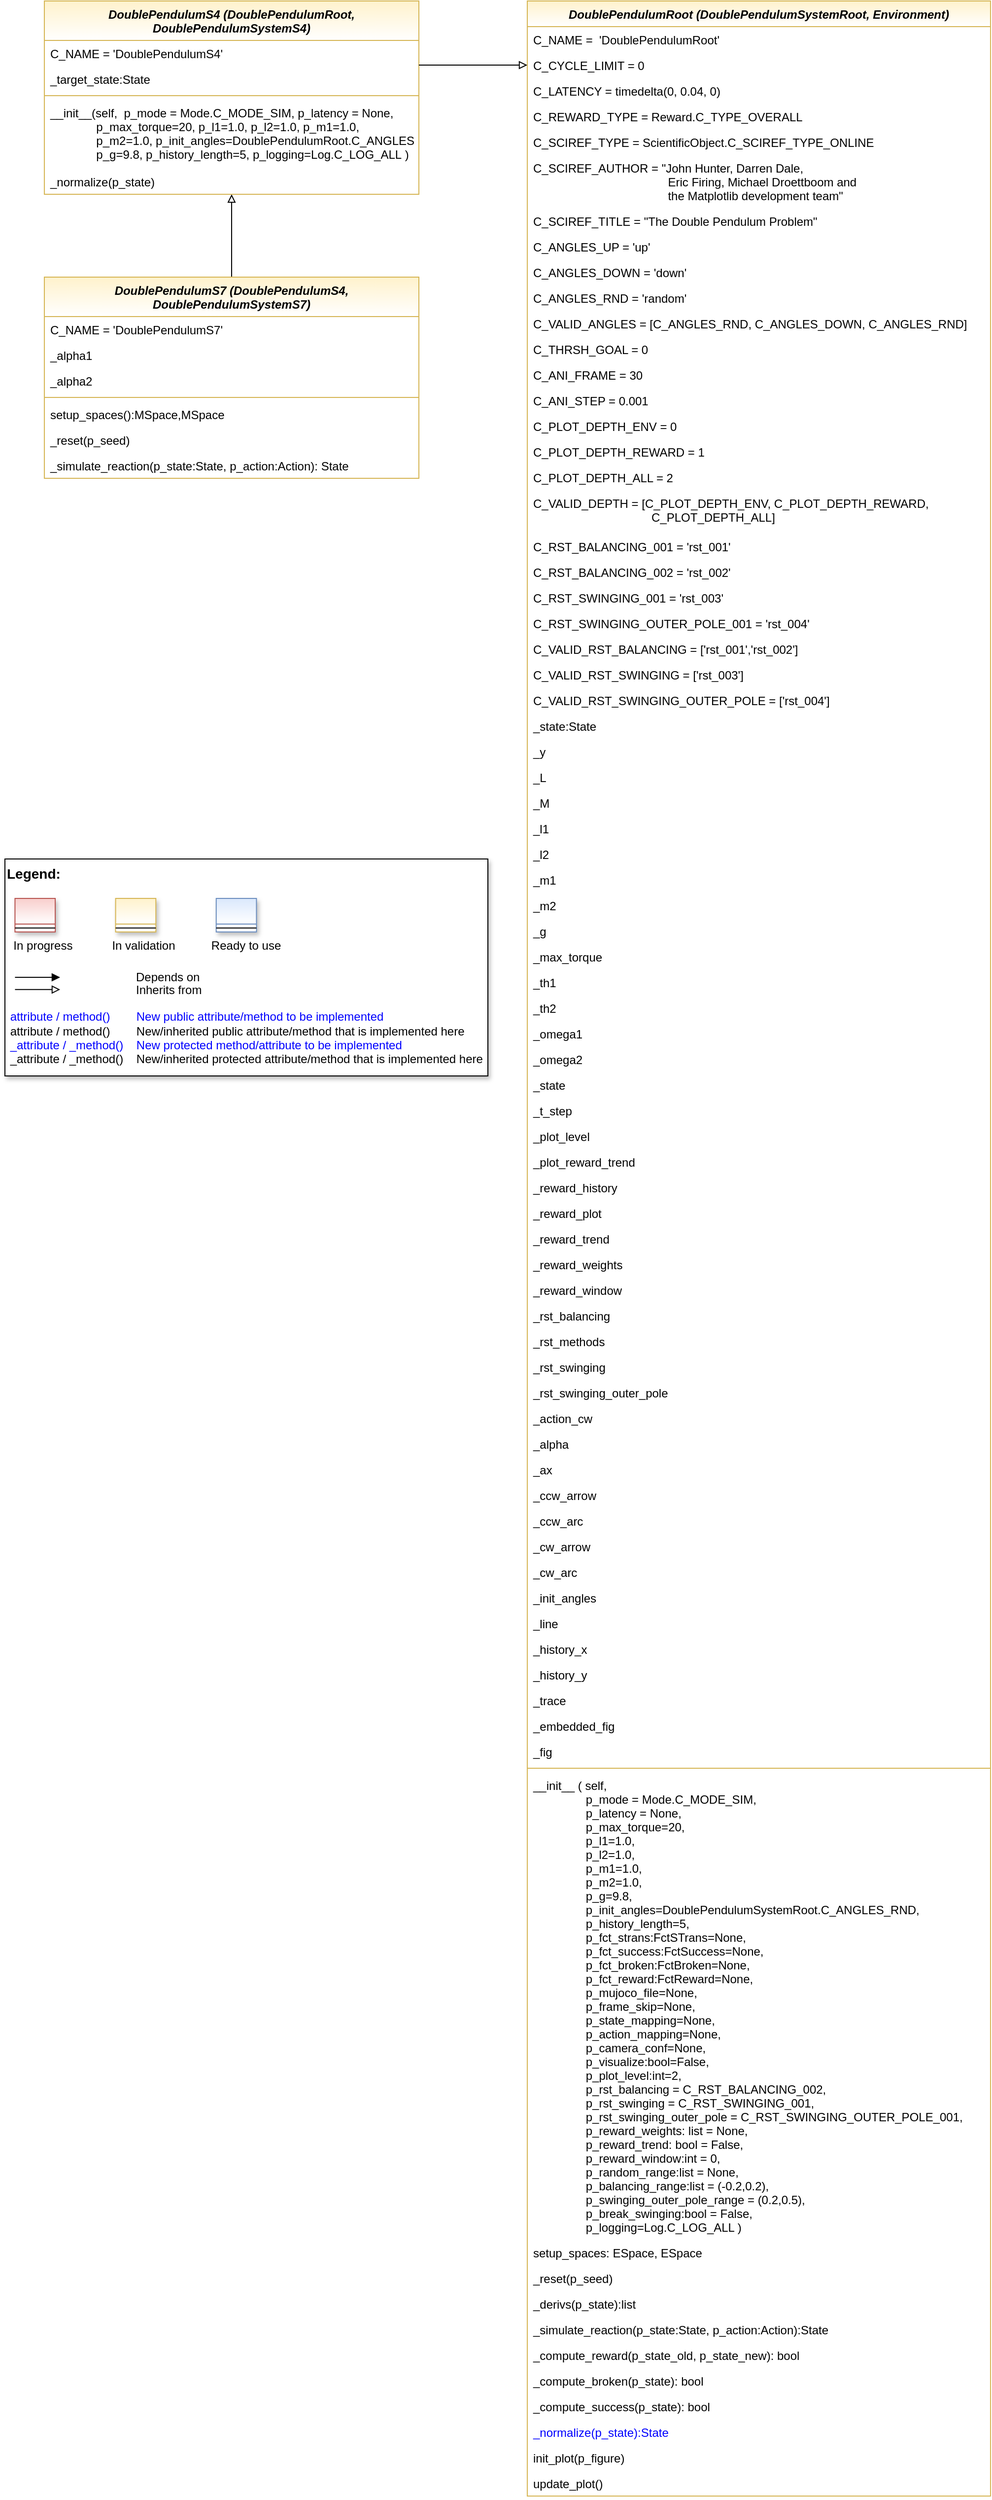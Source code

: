 <mxfile version="20.2.3" type="device"><diagram id="C5RBs43oDa-KdzZeNtuy" name="Page-1"><mxGraphModel dx="1597" dy="986" grid="1" gridSize="10" guides="1" tooltips="1" connect="1" arrows="1" fold="1" page="1" pageScale="1" pageWidth="3300" pageHeight="4681" math="0" shadow="0"><root><mxCell id="WIyWlLk6GJQsqaUBKTNV-0"/><mxCell id="WIyWlLk6GJQsqaUBKTNV-1" parent="WIyWlLk6GJQsqaUBKTNV-0"/><mxCell id="ccFB_he0ZrMQWp5bGhnI-62" value="DoublePendulumRoot (DoublePendulumSystemRoot, Environment)" style="swimlane;fontStyle=3;align=center;verticalAlign=top;childLayout=stackLayout;horizontal=1;startSize=26;horizontalStack=0;resizeParent=1;resizeLast=0;collapsible=1;marginBottom=0;rounded=0;shadow=0;strokeWidth=1;fillColor=#fff2cc;strokeColor=#d6b656;swimlaneFillColor=default;gradientColor=#FFFFFF;" parent="WIyWlLk6GJQsqaUBKTNV-1" vertex="1"><mxGeometry x="1000" y="120" width="470" height="2530" as="geometry"><mxRectangle x="550" y="140" width="160" height="26" as="alternateBounds"/></mxGeometry></mxCell><mxCell id="ccFB_he0ZrMQWp5bGhnI-63" value="C_NAME =  'DoublePendulumRoot'" style="text;align=left;verticalAlign=top;spacingLeft=4;spacingRight=4;overflow=hidden;rotatable=0;points=[[0,0.5],[1,0.5]];portConstraint=eastwest;" parent="ccFB_he0ZrMQWp5bGhnI-62" vertex="1"><mxGeometry y="26" width="470" height="26" as="geometry"/></mxCell><mxCell id="ccFB_he0ZrMQWp5bGhnI-66" value="C_CYCLE_LIMIT = 0" style="text;align=left;verticalAlign=top;spacingLeft=4;spacingRight=4;overflow=hidden;rotatable=0;points=[[0,0.5],[1,0.5]];portConstraint=eastwest;rounded=0;shadow=0;html=0;" parent="ccFB_he0ZrMQWp5bGhnI-62" vertex="1"><mxGeometry y="52" width="470" height="26" as="geometry"/></mxCell><mxCell id="ccFB_he0ZrMQWp5bGhnI-65" value="C_LATENCY = timedelta(0, 0.04, 0)" style="text;align=left;verticalAlign=top;spacingLeft=4;spacingRight=4;overflow=hidden;rotatable=0;points=[[0,0.5],[1,0.5]];portConstraint=eastwest;rounded=0;shadow=0;html=0;" parent="ccFB_he0ZrMQWp5bGhnI-62" vertex="1"><mxGeometry y="78" width="470" height="26" as="geometry"/></mxCell><mxCell id="5pIJqvF4fLhYndthGk-I-7" value="C_REWARD_TYPE = Reward.C_TYPE_OVERALL" style="text;align=left;verticalAlign=top;spacingLeft=4;spacingRight=4;overflow=hidden;rotatable=0;points=[[0,0.5],[1,0.5]];portConstraint=eastwest;rounded=0;shadow=0;html=0;" parent="ccFB_he0ZrMQWp5bGhnI-62" vertex="1"><mxGeometry y="104" width="470" height="26" as="geometry"/></mxCell><mxCell id="ccFB_he0ZrMQWp5bGhnI-67" value="C_SCIREF_TYPE = ScientificObject.C_SCIREF_TYPE_ONLINE" style="text;align=left;verticalAlign=top;spacingLeft=4;spacingRight=4;overflow=hidden;rotatable=0;points=[[0,0.5],[1,0.5]];portConstraint=eastwest;rounded=0;shadow=0;html=0;" parent="ccFB_he0ZrMQWp5bGhnI-62" vertex="1"><mxGeometry y="130" width="470" height="26" as="geometry"/></mxCell><mxCell id="ccFB_he0ZrMQWp5bGhnI-68" value="C_SCIREF_AUTHOR = &quot;John Hunter, Darren Dale, &#10;                                         Eric Firing, Michael Droettboom and &#10;                                         the Matplotlib development team&quot;" style="text;align=left;verticalAlign=top;spacingLeft=4;spacingRight=4;overflow=hidden;rotatable=0;points=[[0,0.5],[1,0.5]];portConstraint=eastwest;rounded=0;shadow=0;html=0;" parent="ccFB_he0ZrMQWp5bGhnI-62" vertex="1"><mxGeometry y="156" width="470" height="54" as="geometry"/></mxCell><mxCell id="ccFB_he0ZrMQWp5bGhnI-69" value="C_SCIREF_TITLE = &quot;The Double Pendulum Problem&quot;&#10;" style="text;align=left;verticalAlign=top;spacingLeft=4;spacingRight=4;overflow=hidden;rotatable=0;points=[[0,0.5],[1,0.5]];portConstraint=eastwest;rounded=0;shadow=0;html=0;" parent="ccFB_he0ZrMQWp5bGhnI-62" vertex="1"><mxGeometry y="210" width="470" height="26" as="geometry"/></mxCell><mxCell id="nwzjcRNfCZmFu2Z8Fq_s-48" value="C_ANGLES_UP = 'up'&#10;" style="text;align=left;verticalAlign=top;spacingLeft=4;spacingRight=4;overflow=hidden;rotatable=0;points=[[0,0.5],[1,0.5]];portConstraint=eastwest;rounded=0;shadow=0;html=0;" parent="ccFB_he0ZrMQWp5bGhnI-62" vertex="1"><mxGeometry y="236" width="470" height="26" as="geometry"/></mxCell><mxCell id="nwzjcRNfCZmFu2Z8Fq_s-50" value="C_ANGLES_DOWN = 'down'&#10;" style="text;align=left;verticalAlign=top;spacingLeft=4;spacingRight=4;overflow=hidden;rotatable=0;points=[[0,0.5],[1,0.5]];portConstraint=eastwest;rounded=0;shadow=0;html=0;" parent="ccFB_he0ZrMQWp5bGhnI-62" vertex="1"><mxGeometry y="262" width="470" height="26" as="geometry"/></mxCell><mxCell id="nwzjcRNfCZmFu2Z8Fq_s-51" value="C_ANGLES_RND = 'random'&#10;" style="text;align=left;verticalAlign=top;spacingLeft=4;spacingRight=4;overflow=hidden;rotatable=0;points=[[0,0.5],[1,0.5]];portConstraint=eastwest;rounded=0;shadow=0;html=0;" parent="ccFB_he0ZrMQWp5bGhnI-62" vertex="1"><mxGeometry y="288" width="470" height="26" as="geometry"/></mxCell><mxCell id="ccFB_he0ZrMQWp5bGhnI-71" value="C_VALID_ANGLES = [C_ANGLES_RND, C_ANGLES_DOWN, C_ANGLES_RND]&#10;" style="text;align=left;verticalAlign=top;spacingLeft=4;spacingRight=4;overflow=hidden;rotatable=0;points=[[0,0.5],[1,0.5]];portConstraint=eastwest;rounded=0;shadow=0;html=0;" parent="ccFB_he0ZrMQWp5bGhnI-62" vertex="1"><mxGeometry y="314" width="470" height="26" as="geometry"/></mxCell><mxCell id="nwzjcRNfCZmFu2Z8Fq_s-53" value="C_THRSH_GOAL = 0" style="text;align=left;verticalAlign=top;spacingLeft=4;spacingRight=4;overflow=hidden;rotatable=0;points=[[0,0.5],[1,0.5]];portConstraint=eastwest;rounded=0;shadow=0;html=0;" parent="ccFB_he0ZrMQWp5bGhnI-62" vertex="1"><mxGeometry y="340" width="470" height="26" as="geometry"/></mxCell><mxCell id="5pIJqvF4fLhYndthGk-I-2" value="C_ANI_FRAME = 30" style="text;align=left;verticalAlign=top;spacingLeft=4;spacingRight=4;overflow=hidden;rotatable=0;points=[[0,0.5],[1,0.5]];portConstraint=eastwest;rounded=0;shadow=0;html=0;" parent="ccFB_he0ZrMQWp5bGhnI-62" vertex="1"><mxGeometry y="366" width="470" height="26" as="geometry"/></mxCell><mxCell id="5pIJqvF4fLhYndthGk-I-1" value="C_ANI_STEP = 0.001" style="text;align=left;verticalAlign=top;spacingLeft=4;spacingRight=4;overflow=hidden;rotatable=0;points=[[0,0.5],[1,0.5]];portConstraint=eastwest;rounded=0;shadow=0;html=0;" parent="ccFB_he0ZrMQWp5bGhnI-62" vertex="1"><mxGeometry y="392" width="470" height="26" as="geometry"/></mxCell><mxCell id="fp5dHbNyBkfoX1FUt__m-1" value="C_PLOT_DEPTH_ENV    = 0" style="text;align=left;verticalAlign=top;spacingLeft=4;spacingRight=4;overflow=hidden;rotatable=0;points=[[0,0.5],[1,0.5]];portConstraint=eastwest;rounded=0;shadow=0;html=0;" vertex="1" parent="ccFB_he0ZrMQWp5bGhnI-62"><mxGeometry y="418" width="470" height="26" as="geometry"/></mxCell><mxCell id="fp5dHbNyBkfoX1FUt__m-4" value="C_PLOT_DEPTH_REWARD = 1" style="text;align=left;verticalAlign=top;spacingLeft=4;spacingRight=4;overflow=hidden;rotatable=0;points=[[0,0.5],[1,0.5]];portConstraint=eastwest;rounded=0;shadow=0;html=0;" vertex="1" parent="ccFB_he0ZrMQWp5bGhnI-62"><mxGeometry y="444" width="470" height="26" as="geometry"/></mxCell><mxCell id="fp5dHbNyBkfoX1FUt__m-5" value="C_PLOT_DEPTH_ALL    = 2" style="text;align=left;verticalAlign=top;spacingLeft=4;spacingRight=4;overflow=hidden;rotatable=0;points=[[0,0.5],[1,0.5]];portConstraint=eastwest;rounded=0;shadow=0;html=0;" vertex="1" parent="ccFB_he0ZrMQWp5bGhnI-62"><mxGeometry y="470" width="470" height="26" as="geometry"/></mxCell><mxCell id="fp5dHbNyBkfoX1FUt__m-6" value="C_VALID_DEPTH       = [C_PLOT_DEPTH_ENV, C_PLOT_DEPTH_REWARD,                                     C_PLOT_DEPTH_ALL]" style="text;align=left;verticalAlign=top;spacingLeft=4;spacingRight=4;overflow=hidden;rotatable=0;points=[[0,0.5],[1,0.5]];portConstraint=eastwest;rounded=0;shadow=0;html=0;whiteSpace=wrap;" vertex="1" parent="ccFB_he0ZrMQWp5bGhnI-62"><mxGeometry y="496" width="470" height="44" as="geometry"/></mxCell><mxCell id="fp5dHbNyBkfoX1FUt__m-7" value="C_RST_BALANCING_001 = 'rst_001'" style="text;align=left;verticalAlign=top;spacingLeft=4;spacingRight=4;overflow=hidden;rotatable=0;points=[[0,0.5],[1,0.5]];portConstraint=eastwest;rounded=0;shadow=0;html=0;" vertex="1" parent="ccFB_he0ZrMQWp5bGhnI-62"><mxGeometry y="540" width="470" height="26" as="geometry"/></mxCell><mxCell id="fp5dHbNyBkfoX1FUt__m-8" value="C_RST_BALANCING_002 = 'rst_002'" style="text;align=left;verticalAlign=top;spacingLeft=4;spacingRight=4;overflow=hidden;rotatable=0;points=[[0,0.5],[1,0.5]];portConstraint=eastwest;rounded=0;shadow=0;html=0;" vertex="1" parent="ccFB_he0ZrMQWp5bGhnI-62"><mxGeometry y="566" width="470" height="26" as="geometry"/></mxCell><mxCell id="fp5dHbNyBkfoX1FUt__m-9" value="C_RST_SWINGING_001  = 'rst_003'" style="text;align=left;verticalAlign=top;spacingLeft=4;spacingRight=4;overflow=hidden;rotatable=0;points=[[0,0.5],[1,0.5]];portConstraint=eastwest;rounded=0;shadow=0;html=0;" vertex="1" parent="ccFB_he0ZrMQWp5bGhnI-62"><mxGeometry y="592" width="470" height="26" as="geometry"/></mxCell><mxCell id="fp5dHbNyBkfoX1FUt__m-10" value="C_RST_SWINGING_OUTER_POLE_001 = 'rst_004'" style="text;align=left;verticalAlign=top;spacingLeft=4;spacingRight=4;overflow=hidden;rotatable=0;points=[[0,0.5],[1,0.5]];portConstraint=eastwest;rounded=0;shadow=0;html=0;" vertex="1" parent="ccFB_he0ZrMQWp5bGhnI-62"><mxGeometry y="618" width="470" height="26" as="geometry"/></mxCell><mxCell id="fp5dHbNyBkfoX1FUt__m-11" value="C_VALID_RST_BALANCING = ['rst_001','rst_002']" style="text;align=left;verticalAlign=top;spacingLeft=4;spacingRight=4;overflow=hidden;rotatable=0;points=[[0,0.5],[1,0.5]];portConstraint=eastwest;rounded=0;shadow=0;html=0;" vertex="1" parent="ccFB_he0ZrMQWp5bGhnI-62"><mxGeometry y="644" width="470" height="26" as="geometry"/></mxCell><mxCell id="fp5dHbNyBkfoX1FUt__m-12" value="C_VALID_RST_SWINGING = ['rst_003']" style="text;align=left;verticalAlign=top;spacingLeft=4;spacingRight=4;overflow=hidden;rotatable=0;points=[[0,0.5],[1,0.5]];portConstraint=eastwest;rounded=0;shadow=0;html=0;" vertex="1" parent="ccFB_he0ZrMQWp5bGhnI-62"><mxGeometry y="670" width="470" height="26" as="geometry"/></mxCell><mxCell id="fp5dHbNyBkfoX1FUt__m-13" value="C_VALID_RST_SWINGING_OUTER_POLE = ['rst_004']" style="text;align=left;verticalAlign=top;spacingLeft=4;spacingRight=4;overflow=hidden;rotatable=0;points=[[0,0.5],[1,0.5]];portConstraint=eastwest;rounded=0;shadow=0;html=0;" vertex="1" parent="ccFB_he0ZrMQWp5bGhnI-62"><mxGeometry y="696" width="470" height="26" as="geometry"/></mxCell><mxCell id="p4nnRTl-P92bqfLUN5ci-5" value="_state:State" style="text;align=left;verticalAlign=top;spacingLeft=4;spacingRight=4;overflow=hidden;rotatable=0;points=[[0,0.5],[1,0.5]];portConstraint=eastwest;rounded=0;shadow=0;html=0;" parent="ccFB_he0ZrMQWp5bGhnI-62" vertex="1"><mxGeometry y="722" width="470" height="26" as="geometry"/></mxCell><mxCell id="p4nnRTl-P92bqfLUN5ci-6" value="_y" style="text;align=left;verticalAlign=top;spacingLeft=4;spacingRight=4;overflow=hidden;rotatable=0;points=[[0,0.5],[1,0.5]];portConstraint=eastwest;rounded=0;shadow=0;html=0;" parent="ccFB_he0ZrMQWp5bGhnI-62" vertex="1"><mxGeometry y="748" width="470" height="26" as="geometry"/></mxCell><mxCell id="nwzjcRNfCZmFu2Z8Fq_s-2" value="_L" style="text;align=left;verticalAlign=top;spacingLeft=4;spacingRight=4;overflow=hidden;rotatable=0;points=[[0,0.5],[1,0.5]];portConstraint=eastwest;rounded=0;shadow=0;html=0;" parent="ccFB_he0ZrMQWp5bGhnI-62" vertex="1"><mxGeometry y="774" width="470" height="26" as="geometry"/></mxCell><mxCell id="nwzjcRNfCZmFu2Z8Fq_s-3" value="_M" style="text;align=left;verticalAlign=top;spacingLeft=4;spacingRight=4;overflow=hidden;rotatable=0;points=[[0,0.5],[1,0.5]];portConstraint=eastwest;rounded=0;shadow=0;html=0;" parent="ccFB_he0ZrMQWp5bGhnI-62" vertex="1"><mxGeometry y="800" width="470" height="26" as="geometry"/></mxCell><mxCell id="nwzjcRNfCZmFu2Z8Fq_s-5" value="_l1" style="text;align=left;verticalAlign=top;spacingLeft=4;spacingRight=4;overflow=hidden;rotatable=0;points=[[0,0.5],[1,0.5]];portConstraint=eastwest;rounded=0;shadow=0;html=0;" parent="ccFB_he0ZrMQWp5bGhnI-62" vertex="1"><mxGeometry y="826" width="470" height="26" as="geometry"/></mxCell><mxCell id="nwzjcRNfCZmFu2Z8Fq_s-4" value="_l2" style="text;align=left;verticalAlign=top;spacingLeft=4;spacingRight=4;overflow=hidden;rotatable=0;points=[[0,0.5],[1,0.5]];portConstraint=eastwest;rounded=0;shadow=0;html=0;" parent="ccFB_he0ZrMQWp5bGhnI-62" vertex="1"><mxGeometry y="852" width="470" height="26" as="geometry"/></mxCell><mxCell id="nwzjcRNfCZmFu2Z8Fq_s-7" value="_m1" style="text;align=left;verticalAlign=top;spacingLeft=4;spacingRight=4;overflow=hidden;rotatable=0;points=[[0,0.5],[1,0.5]];portConstraint=eastwest;rounded=0;shadow=0;html=0;" parent="ccFB_he0ZrMQWp5bGhnI-62" vertex="1"><mxGeometry y="878" width="470" height="26" as="geometry"/></mxCell><mxCell id="nwzjcRNfCZmFu2Z8Fq_s-8" value="_m2" style="text;align=left;verticalAlign=top;spacingLeft=4;spacingRight=4;overflow=hidden;rotatable=0;points=[[0,0.5],[1,0.5]];portConstraint=eastwest;rounded=0;shadow=0;html=0;" parent="ccFB_he0ZrMQWp5bGhnI-62" vertex="1"><mxGeometry y="904" width="470" height="26" as="geometry"/></mxCell><mxCell id="nwzjcRNfCZmFu2Z8Fq_s-9" value="_g" style="text;align=left;verticalAlign=top;spacingLeft=4;spacingRight=4;overflow=hidden;rotatable=0;points=[[0,0.5],[1,0.5]];portConstraint=eastwest;rounded=0;shadow=0;html=0;" parent="ccFB_he0ZrMQWp5bGhnI-62" vertex="1"><mxGeometry y="930" width="470" height="26" as="geometry"/></mxCell><mxCell id="nwzjcRNfCZmFu2Z8Fq_s-10" value="_max_torque" style="text;align=left;verticalAlign=top;spacingLeft=4;spacingRight=4;overflow=hidden;rotatable=0;points=[[0,0.5],[1,0.5]];portConstraint=eastwest;rounded=0;shadow=0;html=0;" parent="ccFB_he0ZrMQWp5bGhnI-62" vertex="1"><mxGeometry y="956" width="470" height="26" as="geometry"/></mxCell><mxCell id="nwzjcRNfCZmFu2Z8Fq_s-11" value="_th1" style="text;align=left;verticalAlign=top;spacingLeft=4;spacingRight=4;overflow=hidden;rotatable=0;points=[[0,0.5],[1,0.5]];portConstraint=eastwest;rounded=0;shadow=0;html=0;" parent="ccFB_he0ZrMQWp5bGhnI-62" vertex="1"><mxGeometry y="982" width="470" height="26" as="geometry"/></mxCell><mxCell id="nwzjcRNfCZmFu2Z8Fq_s-12" value="_th2" style="text;align=left;verticalAlign=top;spacingLeft=4;spacingRight=4;overflow=hidden;rotatable=0;points=[[0,0.5],[1,0.5]];portConstraint=eastwest;rounded=0;shadow=0;html=0;" parent="ccFB_he0ZrMQWp5bGhnI-62" vertex="1"><mxGeometry y="1008" width="470" height="26" as="geometry"/></mxCell><mxCell id="nwzjcRNfCZmFu2Z8Fq_s-13" value="_omega1" style="text;align=left;verticalAlign=top;spacingLeft=4;spacingRight=4;overflow=hidden;rotatable=0;points=[[0,0.5],[1,0.5]];portConstraint=eastwest;rounded=0;shadow=0;html=0;" parent="ccFB_he0ZrMQWp5bGhnI-62" vertex="1"><mxGeometry y="1034" width="470" height="26" as="geometry"/></mxCell><mxCell id="nwzjcRNfCZmFu2Z8Fq_s-14" value="_omega2" style="text;align=left;verticalAlign=top;spacingLeft=4;spacingRight=4;overflow=hidden;rotatable=0;points=[[0,0.5],[1,0.5]];portConstraint=eastwest;rounded=0;shadow=0;html=0;" parent="ccFB_he0ZrMQWp5bGhnI-62" vertex="1"><mxGeometry y="1060" width="470" height="26" as="geometry"/></mxCell><mxCell id="nwzjcRNfCZmFu2Z8Fq_s-15" value="_state" style="text;align=left;verticalAlign=top;spacingLeft=4;spacingRight=4;overflow=hidden;rotatable=0;points=[[0,0.5],[1,0.5]];portConstraint=eastwest;rounded=0;shadow=0;html=0;" parent="ccFB_he0ZrMQWp5bGhnI-62" vertex="1"><mxGeometry y="1086" width="470" height="26" as="geometry"/></mxCell><mxCell id="nwzjcRNfCZmFu2Z8Fq_s-16" value="_t_step" style="text;align=left;verticalAlign=top;spacingLeft=4;spacingRight=4;overflow=hidden;rotatable=0;points=[[0,0.5],[1,0.5]];portConstraint=eastwest;rounded=0;shadow=0;html=0;" parent="ccFB_he0ZrMQWp5bGhnI-62" vertex="1"><mxGeometry y="1112" width="470" height="26" as="geometry"/></mxCell><mxCell id="fp5dHbNyBkfoX1FUt__m-15" value="_plot_level" style="text;align=left;verticalAlign=top;spacingLeft=4;spacingRight=4;overflow=hidden;rotatable=0;points=[[0,0.5],[1,0.5]];portConstraint=eastwest;rounded=0;shadow=0;html=0;" vertex="1" parent="ccFB_he0ZrMQWp5bGhnI-62"><mxGeometry y="1138" width="470" height="26" as="geometry"/></mxCell><mxCell id="fp5dHbNyBkfoX1FUt__m-16" value="_plot_reward_trend" style="text;align=left;verticalAlign=top;spacingLeft=4;spacingRight=4;overflow=hidden;rotatable=0;points=[[0,0.5],[1,0.5]];portConstraint=eastwest;rounded=0;shadow=0;html=0;" vertex="1" parent="ccFB_he0ZrMQWp5bGhnI-62"><mxGeometry y="1164" width="470" height="26" as="geometry"/></mxCell><mxCell id="fp5dHbNyBkfoX1FUt__m-18" value="_reward_history" style="text;align=left;verticalAlign=top;spacingLeft=4;spacingRight=4;overflow=hidden;rotatable=0;points=[[0,0.5],[1,0.5]];portConstraint=eastwest;rounded=0;shadow=0;html=0;" vertex="1" parent="ccFB_he0ZrMQWp5bGhnI-62"><mxGeometry y="1190" width="470" height="26" as="geometry"/></mxCell><mxCell id="fp5dHbNyBkfoX1FUt__m-19" value="_reward_plot" style="text;align=left;verticalAlign=top;spacingLeft=4;spacingRight=4;overflow=hidden;rotatable=0;points=[[0,0.5],[1,0.5]];portConstraint=eastwest;rounded=0;shadow=0;html=0;" vertex="1" parent="ccFB_he0ZrMQWp5bGhnI-62"><mxGeometry y="1216" width="470" height="26" as="geometry"/></mxCell><mxCell id="fp5dHbNyBkfoX1FUt__m-20" value="_reward_trend" style="text;align=left;verticalAlign=top;spacingLeft=4;spacingRight=4;overflow=hidden;rotatable=0;points=[[0,0.5],[1,0.5]];portConstraint=eastwest;rounded=0;shadow=0;html=0;" vertex="1" parent="ccFB_he0ZrMQWp5bGhnI-62"><mxGeometry y="1242" width="470" height="26" as="geometry"/></mxCell><mxCell id="fp5dHbNyBkfoX1FUt__m-21" value="_reward_weights" style="text;align=left;verticalAlign=top;spacingLeft=4;spacingRight=4;overflow=hidden;rotatable=0;points=[[0,0.5],[1,0.5]];portConstraint=eastwest;rounded=0;shadow=0;html=0;" vertex="1" parent="ccFB_he0ZrMQWp5bGhnI-62"><mxGeometry y="1268" width="470" height="26" as="geometry"/></mxCell><mxCell id="fp5dHbNyBkfoX1FUt__m-22" value="_reward_window" style="text;align=left;verticalAlign=top;spacingLeft=4;spacingRight=4;overflow=hidden;rotatable=0;points=[[0,0.5],[1,0.5]];portConstraint=eastwest;rounded=0;shadow=0;html=0;" vertex="1" parent="ccFB_he0ZrMQWp5bGhnI-62"><mxGeometry y="1294" width="470" height="26" as="geometry"/></mxCell><mxCell id="fp5dHbNyBkfoX1FUt__m-23" value="_rst_balancing" style="text;align=left;verticalAlign=top;spacingLeft=4;spacingRight=4;overflow=hidden;rotatable=0;points=[[0,0.5],[1,0.5]];portConstraint=eastwest;rounded=0;shadow=0;html=0;" vertex="1" parent="ccFB_he0ZrMQWp5bGhnI-62"><mxGeometry y="1320" width="470" height="26" as="geometry"/></mxCell><mxCell id="fp5dHbNyBkfoX1FUt__m-24" value="_rst_methods" style="text;align=left;verticalAlign=top;spacingLeft=4;spacingRight=4;overflow=hidden;rotatable=0;points=[[0,0.5],[1,0.5]];portConstraint=eastwest;rounded=0;shadow=0;html=0;" vertex="1" parent="ccFB_he0ZrMQWp5bGhnI-62"><mxGeometry y="1346" width="470" height="26" as="geometry"/></mxCell><mxCell id="fp5dHbNyBkfoX1FUt__m-25" value="_rst_swinging" style="text;align=left;verticalAlign=top;spacingLeft=4;spacingRight=4;overflow=hidden;rotatable=0;points=[[0,0.5],[1,0.5]];portConstraint=eastwest;rounded=0;shadow=0;html=0;" vertex="1" parent="ccFB_he0ZrMQWp5bGhnI-62"><mxGeometry y="1372" width="470" height="26" as="geometry"/></mxCell><mxCell id="fp5dHbNyBkfoX1FUt__m-26" value="_rst_swinging_outer_pole" style="text;align=left;verticalAlign=top;spacingLeft=4;spacingRight=4;overflow=hidden;rotatable=0;points=[[0,0.5],[1,0.5]];portConstraint=eastwest;rounded=0;shadow=0;html=0;" vertex="1" parent="ccFB_he0ZrMQWp5bGhnI-62"><mxGeometry y="1398" width="470" height="26" as="geometry"/></mxCell><mxCell id="JzJkr65vrr3ZkiJwj06k-2" value="_action_cw" style="text;align=left;verticalAlign=top;spacingLeft=4;spacingRight=4;overflow=hidden;rotatable=0;points=[[0,0.5],[1,0.5]];portConstraint=eastwest;rounded=0;shadow=0;html=0;" parent="ccFB_he0ZrMQWp5bGhnI-62" vertex="1"><mxGeometry y="1424" width="470" height="26" as="geometry"/></mxCell><mxCell id="JzJkr65vrr3ZkiJwj06k-3" value="_alpha" style="text;align=left;verticalAlign=top;spacingLeft=4;spacingRight=4;overflow=hidden;rotatable=0;points=[[0,0.5],[1,0.5]];portConstraint=eastwest;rounded=0;shadow=0;html=0;" parent="ccFB_he0ZrMQWp5bGhnI-62" vertex="1"><mxGeometry y="1450" width="470" height="26" as="geometry"/></mxCell><mxCell id="JzJkr65vrr3ZkiJwj06k-4" value="_ax" style="text;align=left;verticalAlign=top;spacingLeft=4;spacingRight=4;overflow=hidden;rotatable=0;points=[[0,0.5],[1,0.5]];portConstraint=eastwest;rounded=0;shadow=0;html=0;" parent="ccFB_he0ZrMQWp5bGhnI-62" vertex="1"><mxGeometry y="1476" width="470" height="26" as="geometry"/></mxCell><mxCell id="JzJkr65vrr3ZkiJwj06k-5" value="_ccw_arrow" style="text;align=left;verticalAlign=top;spacingLeft=4;spacingRight=4;overflow=hidden;rotatable=0;points=[[0,0.5],[1,0.5]];portConstraint=eastwest;rounded=0;shadow=0;html=0;" parent="ccFB_he0ZrMQWp5bGhnI-62" vertex="1"><mxGeometry y="1502" width="470" height="26" as="geometry"/></mxCell><mxCell id="JzJkr65vrr3ZkiJwj06k-6" value="_ccw_arc" style="text;align=left;verticalAlign=top;spacingLeft=4;spacingRight=4;overflow=hidden;rotatable=0;points=[[0,0.5],[1,0.5]];portConstraint=eastwest;rounded=0;shadow=0;html=0;" parent="ccFB_he0ZrMQWp5bGhnI-62" vertex="1"><mxGeometry y="1528" width="470" height="26" as="geometry"/></mxCell><mxCell id="JzJkr65vrr3ZkiJwj06k-7" value="_cw_arrow" style="text;align=left;verticalAlign=top;spacingLeft=4;spacingRight=4;overflow=hidden;rotatable=0;points=[[0,0.5],[1,0.5]];portConstraint=eastwest;rounded=0;shadow=0;html=0;" parent="ccFB_he0ZrMQWp5bGhnI-62" vertex="1"><mxGeometry y="1554" width="470" height="26" as="geometry"/></mxCell><mxCell id="JzJkr65vrr3ZkiJwj06k-8" value="_cw_arc" style="text;align=left;verticalAlign=top;spacingLeft=4;spacingRight=4;overflow=hidden;rotatable=0;points=[[0,0.5],[1,0.5]];portConstraint=eastwest;rounded=0;shadow=0;html=0;" parent="ccFB_he0ZrMQWp5bGhnI-62" vertex="1"><mxGeometry y="1580" width="470" height="26" as="geometry"/></mxCell><mxCell id="JzJkr65vrr3ZkiJwj06k-9" value="_init_angles" style="text;align=left;verticalAlign=top;spacingLeft=4;spacingRight=4;overflow=hidden;rotatable=0;points=[[0,0.5],[1,0.5]];portConstraint=eastwest;rounded=0;shadow=0;html=0;" parent="ccFB_he0ZrMQWp5bGhnI-62" vertex="1"><mxGeometry y="1606" width="470" height="26" as="geometry"/></mxCell><mxCell id="JzJkr65vrr3ZkiJwj06k-10" value="_line" style="text;align=left;verticalAlign=top;spacingLeft=4;spacingRight=4;overflow=hidden;rotatable=0;points=[[0,0.5],[1,0.5]];portConstraint=eastwest;rounded=0;shadow=0;html=0;" parent="ccFB_he0ZrMQWp5bGhnI-62" vertex="1"><mxGeometry y="1632" width="470" height="26" as="geometry"/></mxCell><mxCell id="JzJkr65vrr3ZkiJwj06k-11" value="_history_x" style="text;align=left;verticalAlign=top;spacingLeft=4;spacingRight=4;overflow=hidden;rotatable=0;points=[[0,0.5],[1,0.5]];portConstraint=eastwest;rounded=0;shadow=0;html=0;" parent="ccFB_he0ZrMQWp5bGhnI-62" vertex="1"><mxGeometry y="1658" width="470" height="26" as="geometry"/></mxCell><mxCell id="JzJkr65vrr3ZkiJwj06k-12" value="_history_y" style="text;align=left;verticalAlign=top;spacingLeft=4;spacingRight=4;overflow=hidden;rotatable=0;points=[[0,0.5],[1,0.5]];portConstraint=eastwest;rounded=0;shadow=0;html=0;" parent="ccFB_he0ZrMQWp5bGhnI-62" vertex="1"><mxGeometry y="1684" width="470" height="26" as="geometry"/></mxCell><mxCell id="JzJkr65vrr3ZkiJwj06k-13" value="_trace" style="text;align=left;verticalAlign=top;spacingLeft=4;spacingRight=4;overflow=hidden;rotatable=0;points=[[0,0.5],[1,0.5]];portConstraint=eastwest;rounded=0;shadow=0;html=0;" parent="ccFB_he0ZrMQWp5bGhnI-62" vertex="1"><mxGeometry y="1710" width="470" height="26" as="geometry"/></mxCell><mxCell id="nwzjcRNfCZmFu2Z8Fq_s-18" value="_embedded_fig" style="text;align=left;verticalAlign=top;spacingLeft=4;spacingRight=4;overflow=hidden;rotatable=0;points=[[0,0.5],[1,0.5]];portConstraint=eastwest;rounded=0;shadow=0;html=0;" parent="ccFB_he0ZrMQWp5bGhnI-62" vertex="1"><mxGeometry y="1736" width="470" height="26" as="geometry"/></mxCell><mxCell id="nwzjcRNfCZmFu2Z8Fq_s-19" value="_fig" style="text;align=left;verticalAlign=top;spacingLeft=4;spacingRight=4;overflow=hidden;rotatable=0;points=[[0,0.5],[1,0.5]];portConstraint=eastwest;rounded=0;shadow=0;html=0;" parent="ccFB_he0ZrMQWp5bGhnI-62" vertex="1"><mxGeometry y="1762" width="470" height="26" as="geometry"/></mxCell><mxCell id="ccFB_he0ZrMQWp5bGhnI-73" value="" style="line;html=1;strokeWidth=1;align=left;verticalAlign=middle;spacingTop=-1;spacingLeft=3;spacingRight=3;rotatable=0;labelPosition=right;points=[];portConstraint=eastwest;fillColor=#fff2cc;strokeColor=#d6b656;" parent="ccFB_he0ZrMQWp5bGhnI-62" vertex="1"><mxGeometry y="1788" width="470" height="8" as="geometry"/></mxCell><mxCell id="ccFB_he0ZrMQWp5bGhnI-74" value="__init__ ( self,&#10;                               p_mode = Mode.C_MODE_SIM,&#10;                               p_latency = None,&#10;                               p_max_torque=20,&#10;                               p_l1=1.0,&#10;                               p_l2=1.0,&#10;                               p_m1=1.0,&#10;                               p_m2=1.0,&#10;                               p_g=9.8,&#10;                               p_init_angles=DoublePendulumSystemRoot.C_ANGLES_RND,&#10;                               p_history_length=5,&#10;                               p_fct_strans:FctSTrans=None,&#10;                               p_fct_success:FctSuccess=None,&#10;                               p_fct_broken:FctBroken=None,&#10;                               p_fct_reward:FctReward=None,&#10;                               p_mujoco_file=None,&#10;                               p_frame_skip=None,&#10;                               p_state_mapping=None,&#10;                               p_action_mapping=None,&#10;                               p_camera_conf=None,&#10;                               p_visualize:bool=False,&#10;                               p_plot_level:int=2,&#10;                               p_rst_balancing = C_RST_BALANCING_002,&#10;                               p_rst_swinging = C_RST_SWINGING_001,&#10;                               p_rst_swinging_outer_pole = C_RST_SWINGING_OUTER_POLE_001,&#10;                               p_reward_weights: list = None,&#10;                               p_reward_trend: bool = False,&#10;                               p_reward_window:int = 0,&#10;                               p_random_range:list = None,&#10;                               p_balancing_range:list = (-0.2,0.2),&#10;                               p_swinging_outer_pole_range = (0.2,0.5),&#10;                               p_break_swinging:bool = False,&#10;                               p_logging=Log.C_LOG_ALL )" style="text;align=left;verticalAlign=top;spacingLeft=4;spacingRight=4;overflow=hidden;rotatable=0;points=[[0,0.5],[1,0.5]];portConstraint=eastwest;labelBackgroundColor=none;" parent="ccFB_he0ZrMQWp5bGhnI-62" vertex="1"><mxGeometry y="1796" width="470" height="474" as="geometry"/></mxCell><mxCell id="ccFB_he0ZrMQWp5bGhnI-76" value="setup_spaces: ESpace, ESpace" style="text;align=left;verticalAlign=top;spacingLeft=4;spacingRight=4;overflow=hidden;rotatable=0;points=[[0,0.5],[1,0.5]];portConstraint=eastwest;" parent="ccFB_he0ZrMQWp5bGhnI-62" vertex="1"><mxGeometry y="2270" width="470" height="26" as="geometry"/></mxCell><mxCell id="p4nnRTl-P92bqfLUN5ci-1" value="_reset(p_seed)" style="text;align=left;verticalAlign=top;spacingLeft=4;spacingRight=4;overflow=hidden;rotatable=0;points=[[0,0.5],[1,0.5]];portConstraint=eastwest;" parent="ccFB_he0ZrMQWp5bGhnI-62" vertex="1"><mxGeometry y="2296" width="470" height="26" as="geometry"/></mxCell><mxCell id="p4nnRTl-P92bqfLUN5ci-2" value="_derivs(p_state):list" style="text;align=left;verticalAlign=top;spacingLeft=4;spacingRight=4;overflow=hidden;rotatable=0;points=[[0,0.5],[1,0.5]];portConstraint=eastwest;" parent="ccFB_he0ZrMQWp5bGhnI-62" vertex="1"><mxGeometry y="2322" width="470" height="26" as="geometry"/></mxCell><mxCell id="ccFB_he0ZrMQWp5bGhnI-77" value="_simulate_reaction(p_state:State, p_action:Action):State" style="text;align=left;verticalAlign=top;spacingLeft=4;spacingRight=4;overflow=hidden;rotatable=0;points=[[0,0.5],[1,0.5]];portConstraint=eastwest;" parent="ccFB_he0ZrMQWp5bGhnI-62" vertex="1"><mxGeometry y="2348" width="470" height="26" as="geometry"/></mxCell><mxCell id="ccFB_he0ZrMQWp5bGhnI-78" value="_compute_reward(p_state_old, p_state_new): bool" style="text;align=left;verticalAlign=top;spacingLeft=4;spacingRight=4;overflow=hidden;rotatable=0;points=[[0,0.5],[1,0.5]];portConstraint=eastwest;" parent="ccFB_he0ZrMQWp5bGhnI-62" vertex="1"><mxGeometry y="2374" width="470" height="26" as="geometry"/></mxCell><mxCell id="ccFB_he0ZrMQWp5bGhnI-79" value="_compute_broken(p_state): bool" style="text;align=left;verticalAlign=top;spacingLeft=4;spacingRight=4;overflow=hidden;rotatable=0;points=[[0,0.5],[1,0.5]];portConstraint=eastwest;" parent="ccFB_he0ZrMQWp5bGhnI-62" vertex="1"><mxGeometry y="2400" width="470" height="26" as="geometry"/></mxCell><mxCell id="ccFB_he0ZrMQWp5bGhnI-80" value="_compute_success(p_state): bool" style="text;align=left;verticalAlign=top;spacingLeft=4;spacingRight=4;overflow=hidden;rotatable=0;points=[[0,0.5],[1,0.5]];portConstraint=eastwest;" parent="ccFB_he0ZrMQWp5bGhnI-62" vertex="1"><mxGeometry y="2426" width="470" height="26" as="geometry"/></mxCell><mxCell id="nwzjcRNfCZmFu2Z8Fq_s-0" value="_normalize(p_state):State" style="text;align=left;verticalAlign=top;spacingLeft=4;spacingRight=4;overflow=hidden;rotatable=0;points=[[0,0.5],[1,0.5]];portConstraint=eastwest;fontColor=#0000FF;" parent="ccFB_he0ZrMQWp5bGhnI-62" vertex="1"><mxGeometry y="2452" width="470" height="26" as="geometry"/></mxCell><mxCell id="ccFB_he0ZrMQWp5bGhnI-81" value="init_plot(p_figure)" style="text;align=left;verticalAlign=top;spacingLeft=4;spacingRight=4;overflow=hidden;rotatable=0;points=[[0,0.5],[1,0.5]];portConstraint=eastwest;" parent="ccFB_he0ZrMQWp5bGhnI-62" vertex="1"><mxGeometry y="2478" width="470" height="26" as="geometry"/></mxCell><mxCell id="ccFB_he0ZrMQWp5bGhnI-82" value="update_plot()" style="text;align=left;verticalAlign=top;spacingLeft=4;spacingRight=4;overflow=hidden;rotatable=0;points=[[0,0.5],[1,0.5]];portConstraint=eastwest;" parent="ccFB_he0ZrMQWp5bGhnI-62" vertex="1"><mxGeometry y="2504" width="470" height="26" as="geometry"/></mxCell><mxCell id="9CBlKOnkl_4D5lELi8Tg-2" style="edgeStyle=orthogonalEdgeStyle;rounded=0;orthogonalLoop=1;jettySize=auto;html=1;entryX=0.5;entryY=1;entryDx=0;entryDy=0;endArrow=block;endFill=0;" parent="WIyWlLk6GJQsqaUBKTNV-1" source="ccFB_he0ZrMQWp5bGhnI-83" target="nwzjcRNfCZmFu2Z8Fq_s-20" edge="1"><mxGeometry relative="1" as="geometry"/></mxCell><mxCell id="ccFB_he0ZrMQWp5bGhnI-83" value="DoublePendulumS7 (DoublePendulumS4, DoublePendulumSystemS7)" style="swimlane;fontStyle=3;align=center;verticalAlign=top;childLayout=stackLayout;horizontal=1;startSize=40;horizontalStack=0;resizeParent=1;resizeLast=0;collapsible=1;marginBottom=0;rounded=0;shadow=0;strokeWidth=1;fillColor=#fff2cc;strokeColor=#d6b656;gradientColor=#FFFFFF;swimlaneFillColor=default;whiteSpace=wrap;" parent="WIyWlLk6GJQsqaUBKTNV-1" vertex="1"><mxGeometry x="510" y="400" width="380" height="204" as="geometry"><mxRectangle x="230" y="140" width="160" height="26" as="alternateBounds"/></mxGeometry></mxCell><mxCell id="ccFB_he0ZrMQWp5bGhnI-84" value="C_NAME = 'DoublePendulumS7'" style="text;align=left;verticalAlign=top;spacingLeft=4;spacingRight=4;overflow=hidden;rotatable=0;points=[[0,0.5],[1,0.5]];portConstraint=eastwest;" parent="ccFB_he0ZrMQWp5bGhnI-83" vertex="1"><mxGeometry y="40" width="380" height="26" as="geometry"/></mxCell><mxCell id="5pIJqvF4fLhYndthGk-I-4" value="_alpha1" style="text;align=left;verticalAlign=top;spacingLeft=4;spacingRight=4;overflow=hidden;rotatable=0;points=[[0,0.5],[1,0.5]];portConstraint=eastwest;" parent="ccFB_he0ZrMQWp5bGhnI-83" vertex="1"><mxGeometry y="66" width="380" height="26" as="geometry"/></mxCell><mxCell id="5pIJqvF4fLhYndthGk-I-3" value="_alpha2" style="text;align=left;verticalAlign=top;spacingLeft=4;spacingRight=4;overflow=hidden;rotatable=0;points=[[0,0.5],[1,0.5]];portConstraint=eastwest;" parent="ccFB_he0ZrMQWp5bGhnI-83" vertex="1"><mxGeometry y="92" width="380" height="26" as="geometry"/></mxCell><mxCell id="ccFB_he0ZrMQWp5bGhnI-86" value="" style="line;html=1;strokeWidth=1;align=left;verticalAlign=middle;spacingTop=-1;spacingLeft=3;spacingRight=3;rotatable=0;labelPosition=right;points=[];portConstraint=eastwest;fillColor=#fff2cc;strokeColor=#d6b656;" parent="ccFB_he0ZrMQWp5bGhnI-83" vertex="1"><mxGeometry y="118" width="380" height="8" as="geometry"/></mxCell><mxCell id="p4nnRTl-P92bqfLUN5ci-7" value="setup_spaces():MSpace,MSpace" style="text;align=left;verticalAlign=top;spacingLeft=4;spacingRight=4;overflow=hidden;rotatable=0;points=[[0,0.5],[1,0.5]];portConstraint=eastwest;" parent="ccFB_he0ZrMQWp5bGhnI-83" vertex="1"><mxGeometry y="126" width="380" height="26" as="geometry"/></mxCell><mxCell id="ccFB_he0ZrMQWp5bGhnI-89" value="_reset(p_seed)" style="text;align=left;verticalAlign=top;spacingLeft=4;spacingRight=4;overflow=hidden;rotatable=0;points=[[0,0.5],[1,0.5]];portConstraint=eastwest;" parent="ccFB_he0ZrMQWp5bGhnI-83" vertex="1"><mxGeometry y="152" width="380" height="26" as="geometry"/></mxCell><mxCell id="ccFB_he0ZrMQWp5bGhnI-90" value="_simulate_reaction(p_state:State, p_action:Action): State" style="text;align=left;verticalAlign=top;spacingLeft=4;spacingRight=4;overflow=hidden;rotatable=0;points=[[0,0.5],[1,0.5]];portConstraint=eastwest;" parent="ccFB_he0ZrMQWp5bGhnI-83" vertex="1"><mxGeometry y="178" width="380" height="26" as="geometry"/></mxCell><mxCell id="p4nnRTl-P92bqfLUN5ci-10" value="" style="group" parent="WIyWlLk6GJQsqaUBKTNV-1" vertex="1" connectable="0"><mxGeometry x="470" y="990" width="490" height="220" as="geometry"/></mxCell><mxCell id="p4nnRTl-P92bqfLUN5ci-11" value="&lt;font color=&quot;#000000&quot; size=&quot;1&quot;&gt;&lt;b style=&quot;font-size: 14px&quot;&gt;Legend:&lt;br&gt;&lt;/b&gt;&lt;/font&gt;&lt;br&gt;&lt;br&gt;&lt;br&gt;&lt;font color=&quot;#0000ff&quot; style=&quot;font-size: 6px&quot;&gt;&lt;br&gt;&lt;/font&gt;&lt;span style=&quot;color: rgb(0 , 0 , 0)&quot;&gt;&lt;font style=&quot;font-size: 4px&quot;&gt;&amp;nbsp; &amp;nbsp;&lt;/font&gt;&amp;nbsp;In progress&amp;nbsp; &amp;nbsp; &amp;nbsp; &amp;nbsp; &amp;nbsp; &amp;nbsp; In validation&amp;nbsp; &amp;nbsp; &amp;nbsp; &amp;nbsp; &amp;nbsp; &amp;nbsp;Ready to use&lt;/span&gt;&lt;font color=&quot;#000000&quot;&gt;&amp;nbsp;&lt;br&gt;&lt;/font&gt;&lt;font color=&quot;#0000ff&quot;&gt;&lt;br&gt;&lt;br&gt;&lt;br&gt;&lt;br&gt;&amp;nbsp;attribute / method()&amp;nbsp; &amp;nbsp; &amp;nbsp; &amp;nbsp; New public attribute/method to be implemented&lt;/font&gt;&lt;br&gt;&lt;font color=&quot;#000000&quot;&gt;&amp;nbsp;&lt;/font&gt;&lt;font color=&quot;#000000&quot;&gt;attribute / method()&lt;span&gt;&#9;&lt;/span&gt;&amp;nbsp; &amp;nbsp; &amp;nbsp; &amp;nbsp;New/inherited public attribute/method that is implemented here&lt;br&gt;&lt;/font&gt;&lt;font color=&quot;#0000ff&quot;&gt;&amp;nbsp;_attribute /&amp;nbsp;&lt;/font&gt;&lt;font color=&quot;#0000ff&quot;&gt;_method()&amp;nbsp; &amp;nbsp; New protected method/attribute to be implemented&lt;/font&gt;&lt;br&gt;&lt;font color=&quot;#000000&quot;&gt;&amp;nbsp;_attribute / _method()&amp;nbsp; &amp;nbsp; New/inherited protected attribute/method that is implemented here&lt;br&gt;&lt;/font&gt;&lt;font color=&quot;#000000&quot;&gt;&lt;br&gt;&lt;br&gt;&lt;br&gt;&lt;br&gt;&lt;br&gt;&lt;/font&gt;" style="text;html=1;align=left;verticalAlign=top;whiteSpace=wrap;rounded=0;fontColor=#006600;strokeColor=#000000;shadow=1;fillColor=#ffffff;" parent="p4nnRTl-P92bqfLUN5ci-10" vertex="1"><mxGeometry width="490.0" height="220" as="geometry"/></mxCell><mxCell id="p4nnRTl-P92bqfLUN5ci-12" value="Depends on" style="endArrow=block;html=1;labelPosition=right;verticalLabelPosition=middle;align=left;verticalAlign=middle;endFill=1;fontSize=12;" parent="p4nnRTl-P92bqfLUN5ci-10" edge="1"><mxGeometry x="-1623.125" y="-2180" width="51.042" height="50" as="geometry"><mxPoint x="10.208" y="120.003" as="sourcePoint"/><mxPoint x="55.991" y="120.003" as="targetPoint"/><mxPoint x="98" as="offset"/><Array as="points"><mxPoint x="30.625" y="120"/></Array></mxGeometry></mxCell><mxCell id="p4nnRTl-P92bqfLUN5ci-13" value="Inherits from" style="endArrow=block;html=1;labelPosition=right;verticalLabelPosition=middle;align=left;verticalAlign=middle;endFill=0;fontSize=12;" parent="p4nnRTl-P92bqfLUN5ci-10" edge="1"><mxGeometry x="-1623.125" y="-2180" width="51.042" height="50" as="geometry"><mxPoint x="10.208" y="132.385" as="sourcePoint"/><mxPoint x="55.991" y="132.385" as="targetPoint"/><mxPoint x="98" y="1" as="offset"/></mxGeometry></mxCell><mxCell id="p4nnRTl-P92bqfLUN5ci-14" value="" style="swimlane;fontStyle=3;align=center;verticalAlign=top;childLayout=stackLayout;horizontal=1;startSize=26;horizontalStack=0;resizeParent=1;resizeLast=0;collapsible=1;marginBottom=0;rounded=0;shadow=1;strokeWidth=1;fillColor=#f8cecc;strokeColor=#b85450;gradientColor=#ffffff;swimlaneFillColor=#ffffff;" parent="p4nnRTl-P92bqfLUN5ci-10" vertex="1"><mxGeometry x="10.208" y="40" width="40.833" height="34" as="geometry"><mxRectangle x="230" y="140" width="160" height="26" as="alternateBounds"/></mxGeometry></mxCell><mxCell id="p4nnRTl-P92bqfLUN5ci-15" value="" style="line;html=1;strokeWidth=1;align=left;verticalAlign=middle;spacingTop=-1;spacingLeft=3;spacingRight=3;rotatable=0;labelPosition=right;points=[];portConstraint=eastwest;" parent="p4nnRTl-P92bqfLUN5ci-14" vertex="1"><mxGeometry y="26" width="40.833" height="8" as="geometry"/></mxCell><mxCell id="p4nnRTl-P92bqfLUN5ci-16" value="" style="swimlane;fontStyle=3;align=center;verticalAlign=top;childLayout=stackLayout;horizontal=1;startSize=26;horizontalStack=0;resizeParent=1;resizeLast=0;collapsible=1;marginBottom=0;rounded=0;shadow=1;strokeWidth=1;fillColor=#fff2cc;strokeColor=#d6b656;gradientColor=#ffffff;swimlaneFillColor=#ffffff;" parent="p4nnRTl-P92bqfLUN5ci-10" vertex="1"><mxGeometry x="112.292" y="40" width="40.833" height="34" as="geometry"><mxRectangle x="230" y="140" width="160" height="26" as="alternateBounds"/></mxGeometry></mxCell><mxCell id="p4nnRTl-P92bqfLUN5ci-17" value="" style="line;html=1;strokeWidth=1;align=left;verticalAlign=middle;spacingTop=-1;spacingLeft=3;spacingRight=3;rotatable=0;labelPosition=right;points=[];portConstraint=eastwest;" parent="p4nnRTl-P92bqfLUN5ci-16" vertex="1"><mxGeometry y="26" width="40.833" height="8" as="geometry"/></mxCell><mxCell id="p4nnRTl-P92bqfLUN5ci-18" value="" style="swimlane;fontStyle=3;align=center;verticalAlign=top;childLayout=stackLayout;horizontal=1;startSize=26;horizontalStack=0;resizeParent=1;resizeLast=0;collapsible=1;marginBottom=0;rounded=0;shadow=1;strokeWidth=1;fillColor=#dae8fc;strokeColor=#6c8ebf;gradientColor=#ffffff;swimlaneFillColor=#ffffff;" parent="p4nnRTl-P92bqfLUN5ci-10" vertex="1"><mxGeometry x="214.375" y="40" width="40.833" height="34" as="geometry"><mxRectangle x="230" y="140" width="160" height="26" as="alternateBounds"/></mxGeometry></mxCell><mxCell id="p4nnRTl-P92bqfLUN5ci-19" value="" style="line;html=1;strokeWidth=1;align=left;verticalAlign=middle;spacingTop=-1;spacingLeft=3;spacingRight=3;rotatable=0;labelPosition=right;points=[];portConstraint=eastwest;" parent="p4nnRTl-P92bqfLUN5ci-18" vertex="1"><mxGeometry y="26" width="40.833" height="8" as="geometry"/></mxCell><mxCell id="nwzjcRNfCZmFu2Z8Fq_s-20" value="DoublePendulumS4 (DoublePendulumRoot, DoublePendulumSystemS4)" style="swimlane;fontStyle=3;align=center;verticalAlign=top;childLayout=stackLayout;horizontal=1;startSize=40;horizontalStack=0;resizeParent=1;resizeLast=0;collapsible=1;marginBottom=0;rounded=0;shadow=0;strokeWidth=1;fillColor=#fff2cc;strokeColor=#d6b656;gradientColor=#FFFFFF;swimlaneFillColor=default;whiteSpace=wrap;" parent="WIyWlLk6GJQsqaUBKTNV-1" vertex="1"><mxGeometry x="510" y="120" width="380" height="196" as="geometry"><mxRectangle x="230" y="140" width="160" height="26" as="alternateBounds"/></mxGeometry></mxCell><mxCell id="nwzjcRNfCZmFu2Z8Fq_s-21" value="C_NAME = 'DoublePendulumS4'" style="text;align=left;verticalAlign=top;spacingLeft=4;spacingRight=4;overflow=hidden;rotatable=0;points=[[0,0.5],[1,0.5]];portConstraint=eastwest;" parent="nwzjcRNfCZmFu2Z8Fq_s-20" vertex="1"><mxGeometry y="40" width="380" height="26" as="geometry"/></mxCell><mxCell id="5pIJqvF4fLhYndthGk-I-9" value="_target_state:State" style="text;align=left;verticalAlign=top;spacingLeft=4;spacingRight=4;overflow=hidden;rotatable=0;points=[[0,0.5],[1,0.5]];portConstraint=eastwest;rounded=0;shadow=0;html=0;" parent="nwzjcRNfCZmFu2Z8Fq_s-20" vertex="1"><mxGeometry y="66" width="380" height="26" as="geometry"/></mxCell><mxCell id="nwzjcRNfCZmFu2Z8Fq_s-23" value="" style="line;html=1;strokeWidth=1;align=left;verticalAlign=middle;spacingTop=-1;spacingLeft=3;spacingRight=3;rotatable=0;labelPosition=right;points=[];portConstraint=eastwest;fillColor=#fff2cc;strokeColor=#d6b656;" parent="nwzjcRNfCZmFu2Z8Fq_s-20" vertex="1"><mxGeometry y="92" width="380" height="8" as="geometry"/></mxCell><mxCell id="nwzjcRNfCZmFu2Z8Fq_s-24" value="__init__(self,  p_mode = Mode.C_MODE_SIM, p_latency = None,&#10;              p_max_torque=20, p_l1=1.0, p_l2=1.0, p_m1=1.0, &#10;              p_m2=1.0, p_init_angles=DoublePendulumRoot.C_ANGLES_RND,&#10;              p_g=9.8, p_history_length=5, p_logging=Log.C_LOG_ALL )" style="text;align=left;verticalAlign=top;spacingLeft=4;spacingRight=4;overflow=hidden;rotatable=0;points=[[0,0.5],[1,0.5]];portConstraint=eastwest;" parent="nwzjcRNfCZmFu2Z8Fq_s-20" vertex="1"><mxGeometry y="100" width="380" height="70" as="geometry"/></mxCell><mxCell id="nwzjcRNfCZmFu2Z8Fq_s-28" value="_normalize(p_state)" style="text;align=left;verticalAlign=top;spacingLeft=4;spacingRight=4;overflow=hidden;rotatable=0;points=[[0,0.5],[1,0.5]];portConstraint=eastwest;" parent="nwzjcRNfCZmFu2Z8Fq_s-20" vertex="1"><mxGeometry y="170" width="380" height="26" as="geometry"/></mxCell><mxCell id="9CBlKOnkl_4D5lELi8Tg-3" style="edgeStyle=orthogonalEdgeStyle;rounded=0;orthogonalLoop=1;jettySize=auto;html=1;entryX=0;entryY=0.5;entryDx=0;entryDy=0;endArrow=block;endFill=0;" parent="WIyWlLk6GJQsqaUBKTNV-1" edge="1"><mxGeometry relative="1" as="geometry"><mxPoint x="890" y="185" as="sourcePoint"/><mxPoint x="1000" y="185" as="targetPoint"/></mxGeometry></mxCell></root></mxGraphModel></diagram></mxfile>